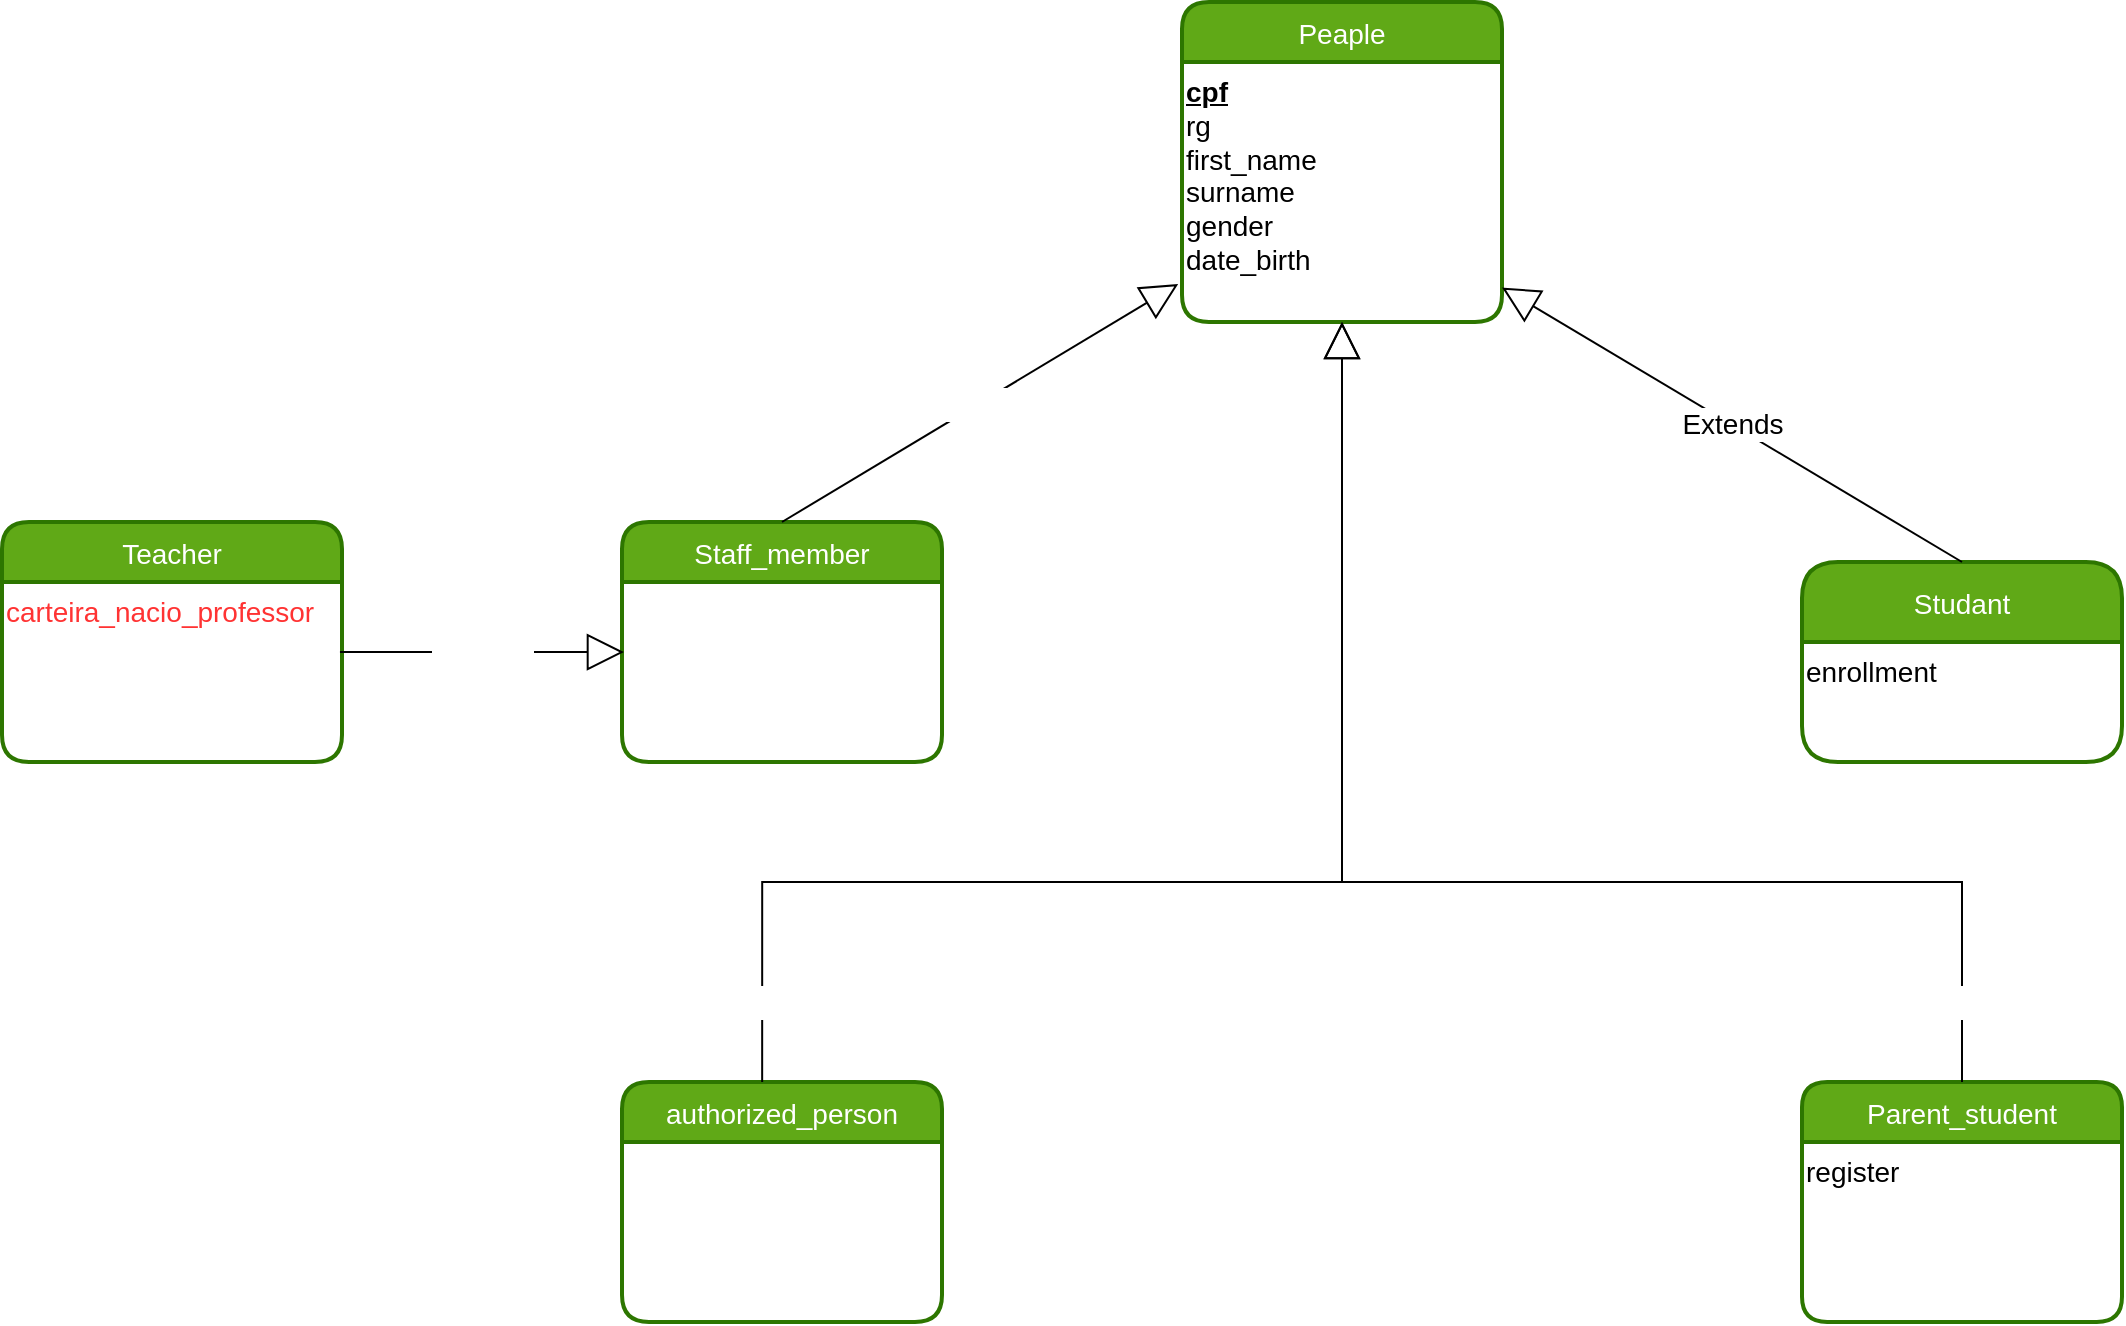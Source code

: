 <mxfile>
    <diagram id="AfMdnE-g4ZWjtciFe64G" name="Conceitual - Peaple">
        <mxGraphModel dx="2297" dy="659" grid="1" gridSize="10" guides="1" tooltips="1" connect="1" arrows="1" fold="1" page="1" pageScale="1" pageWidth="1100" pageHeight="850" math="0" shadow="0">
            <root>
                <mxCell id="0"/>
                <mxCell id="1" parent="0"/>
                <mxCell id="2" value="Peaple" style="swimlane;childLayout=stackLayout;horizontal=1;startSize=30;horizontalStack=0;rounded=1;fontSize=14;fontStyle=0;strokeWidth=2;resizeParent=0;resizeLast=1;shadow=0;dashed=0;align=center;labelBackgroundColor=none;labelBorderColor=none;fillColor=#60a917;fontColor=#ffffff;strokeColor=#2D7600;" vertex="1" parent="1">
                    <mxGeometry x="-490" y="30" width="160" height="160" as="geometry">
                        <mxRectangle x="310" y="50" width="80" height="30" as="alternateBounds"/>
                    </mxGeometry>
                </mxCell>
                <mxCell id="3" value="&lt;div style=&quot;font-size: 14px&quot;&gt;&lt;u&gt;&lt;font style=&quot;font-size: 14px&quot;&gt;&lt;b&gt;cpf&lt;/b&gt;&lt;/font&gt;&lt;/u&gt;&lt;/div&gt;&lt;div style=&quot;font-size: 14px&quot;&gt;&lt;span&gt;&lt;font style=&quot;font-size: 14px&quot;&gt;rg&lt;/font&gt;&lt;/span&gt;&lt;/div&gt;&lt;div style=&quot;font-size: 14px&quot;&gt;&lt;span&gt;&lt;font style=&quot;font-size: 14px&quot;&gt;first_name&lt;/font&gt;&lt;/span&gt;&lt;/div&gt;&lt;div style=&quot;font-size: 14px&quot;&gt;&lt;font style=&quot;font-size: 14px&quot;&gt;surname&lt;/font&gt;&lt;/div&gt;&lt;div style=&quot;font-size: 14px&quot;&gt;&lt;font style=&quot;font-size: 14px&quot;&gt;gender&lt;/font&gt;&lt;/div&gt;&lt;div style=&quot;font-size: 14px&quot;&gt;&lt;font style=&quot;font-size: 14px&quot;&gt;date_birth&lt;br&gt;&lt;/font&gt;&lt;/div&gt;" style="text;html=1;align=left;verticalAlign=top;resizable=0;points=[];autosize=1;strokeColor=none;fillColor=none;" vertex="1" parent="2">
                    <mxGeometry y="30" width="160" height="130" as="geometry"/>
                </mxCell>
                <mxCell id="4" value="Studant" style="swimlane;childLayout=stackLayout;horizontal=1;startSize=40;horizontalStack=0;rounded=1;fontSize=14;fontStyle=0;strokeWidth=2;resizeParent=0;resizeLast=1;shadow=0;dashed=0;align=center;fillColor=#60a917;fontColor=#ffffff;strokeColor=#2D7600;" vertex="1" parent="1">
                    <mxGeometry x="-180" y="310" width="160" height="100" as="geometry"/>
                </mxCell>
                <mxCell id="5" value="enrollment" style="text;html=1;align=left;verticalAlign=top;resizable=0;points=[];autosize=1;strokeColor=none;fillColor=none;fontSize=14;" vertex="1" parent="4">
                    <mxGeometry y="40" width="160" height="60" as="geometry"/>
                </mxCell>
                <mxCell id="6" value="Teacher" style="swimlane;childLayout=stackLayout;horizontal=1;startSize=30;horizontalStack=0;rounded=1;fontSize=14;fontStyle=0;strokeWidth=2;resizeParent=0;resizeLast=1;shadow=0;dashed=0;align=center;fillColor=#60a917;fontColor=#ffffff;strokeColor=#2D7600;" vertex="1" parent="1">
                    <mxGeometry x="-1080" y="290" width="170" height="120" as="geometry"/>
                </mxCell>
                <mxCell id="7" value="&lt;font color=&quot;#ff3333&quot;&gt;carteira_nacio_professor&lt;/font&gt;" style="text;html=1;align=left;verticalAlign=top;resizable=0;points=[];autosize=1;strokeColor=none;fillColor=none;fontSize=14;" vertex="1" parent="6">
                    <mxGeometry y="30" width="170" height="90" as="geometry"/>
                </mxCell>
                <mxCell id="8" value="Extends" style="endArrow=block;endSize=16;endFill=0;html=1;rounded=0;fontSize=14;exitX=0.5;exitY=0;exitDx=0;exitDy=0;" edge="1" parent="1" source="4" target="3">
                    <mxGeometry width="160" relative="1" as="geometry">
                        <mxPoint x="-160" y="320" as="sourcePoint"/>
                        <mxPoint y="320" as="targetPoint"/>
                    </mxGeometry>
                </mxCell>
                <mxCell id="9" value="authorized_person" style="swimlane;childLayout=stackLayout;horizontal=1;startSize=30;horizontalStack=0;rounded=1;fontSize=14;fontStyle=0;strokeWidth=2;resizeParent=0;resizeLast=1;shadow=0;dashed=0;align=center;labelBackgroundColor=none;labelBorderColor=none;fillColor=#60a917;fontColor=#ffffff;strokeColor=#2D7600;" vertex="1" parent="1">
                    <mxGeometry x="-770" y="570" width="160" height="120" as="geometry"/>
                </mxCell>
                <mxCell id="10" value="&lt;font color=&quot;#ffffff&quot;&gt;register&lt;/font&gt;" style="text;html=1;align=left;verticalAlign=top;resizable=0;points=[];autosize=1;strokeColor=none;fillColor=none;fontSize=14;fontColor=#97D077;" vertex="1" parent="9">
                    <mxGeometry y="30" width="160" height="90" as="geometry"/>
                </mxCell>
                <mxCell id="11" value="Parent_student" style="swimlane;childLayout=stackLayout;horizontal=1;startSize=30;horizontalStack=0;rounded=1;fontSize=14;fontStyle=0;strokeWidth=2;resizeParent=0;resizeLast=1;shadow=0;dashed=0;align=center;labelBackgroundColor=none;labelBorderColor=none;glass=0;sketch=0;swimlaneLine=1;fillColor=#60a917;fontColor=#ffffff;strokeColor=#2D7600;arcSize=14;" vertex="1" parent="1">
                    <mxGeometry x="-180" y="570" width="160" height="120" as="geometry"/>
                </mxCell>
                <mxCell id="12" value="register" style="text;html=1;align=left;verticalAlign=top;resizable=0;points=[];autosize=1;fontSize=14;" vertex="1" parent="11">
                    <mxGeometry y="30" width="160" height="90" as="geometry"/>
                </mxCell>
                <mxCell id="13" value="&lt;font color=&quot;#ffffff&quot;&gt;Extends&lt;/font&gt;" style="endArrow=block;endSize=16;endFill=0;html=1;rounded=0;fontSize=14;fontColor=#000000;exitX=0.438;exitY=0;exitDx=0;exitDy=0;exitPerimeter=0;edgeStyle=orthogonalEdgeStyle;" edge="1" parent="1" source="9" target="3">
                    <mxGeometry x="-0.881" width="160" relative="1" as="geometry">
                        <mxPoint x="-230" y="350" as="sourcePoint"/>
                        <mxPoint x="-70" y="350" as="targetPoint"/>
                        <Array as="points">
                            <mxPoint x="-700" y="470"/>
                            <mxPoint x="-410" y="470"/>
                        </Array>
                        <mxPoint as="offset"/>
                    </mxGeometry>
                </mxCell>
                <mxCell id="14" value="&lt;font color=&quot;#ffffff&quot;&gt;Extends&lt;/font&gt;" style="endArrow=block;endSize=16;endFill=0;html=1;rounded=0;fontSize=14;fontColor=#000000;exitX=0.5;exitY=0;exitDx=0;exitDy=0;edgeStyle=orthogonalEdgeStyle;" edge="1" parent="1" source="11">
                    <mxGeometry x="-0.884" width="160" relative="1" as="geometry">
                        <mxPoint x="-230" y="310" as="sourcePoint"/>
                        <mxPoint x="-410" y="190" as="targetPoint"/>
                        <Array as="points">
                            <mxPoint x="-100" y="470"/>
                            <mxPoint x="-410" y="470"/>
                        </Array>
                        <mxPoint as="offset"/>
                    </mxGeometry>
                </mxCell>
                <mxCell id="15" value="Staff_member" style="swimlane;childLayout=stackLayout;horizontal=1;startSize=30;horizontalStack=0;rounded=1;fontSize=14;fontStyle=0;strokeWidth=2;resizeParent=0;resizeLast=1;shadow=0;dashed=0;align=center;glass=0;labelBackgroundColor=none;labelBorderColor=none;sketch=0;fontColor=#ffffff;fillColor=#60a917;strokeColor=#2D7600;" vertex="1" parent="1">
                    <mxGeometry x="-770" y="290" width="160" height="120" as="geometry"/>
                </mxCell>
                <mxCell id="16" value="&lt;font color=&quot;#ffffff&quot;&gt;ctps&lt;br&gt;pis&lt;/font&gt;" style="text;html=1;align=left;verticalAlign=top;resizable=0;points=[];autosize=1;strokeColor=none;fillColor=none;fontSize=14;fontColor=#FF3333;" vertex="1" parent="15">
                    <mxGeometry y="30" width="160" height="90" as="geometry"/>
                </mxCell>
                <mxCell id="17" value="&lt;font color=&quot;#ffffff&quot;&gt;Extends&lt;/font&gt;" style="endArrow=block;endSize=16;endFill=0;html=1;rounded=0;fontSize=14;fontColor=#000000;entryX=-0.012;entryY=0.854;entryDx=0;entryDy=0;entryPerimeter=0;exitX=0.5;exitY=0;exitDx=0;exitDy=0;" edge="1" parent="1" source="15" target="3">
                    <mxGeometry width="160" relative="1" as="geometry">
                        <mxPoint x="-660" y="410" as="sourcePoint"/>
                        <mxPoint x="-500" y="410" as="targetPoint"/>
                    </mxGeometry>
                </mxCell>
                <mxCell id="18" value="&lt;font color=&quot;#ffffff&quot;&gt;Extends&lt;/font&gt;" style="endArrow=block;endSize=16;endFill=0;html=1;rounded=0;fontSize=14;fontColor=#000000;exitX=0.994;exitY=0.389;exitDx=0;exitDy=0;exitPerimeter=0;entryX=0.006;entryY=0.389;entryDx=0;entryDy=0;entryPerimeter=0;" edge="1" parent="1" source="7" target="16">
                    <mxGeometry width="160" relative="1" as="geometry">
                        <mxPoint x="-660" y="410" as="sourcePoint"/>
                        <mxPoint x="-500" y="410" as="targetPoint"/>
                    </mxGeometry>
                </mxCell>
            </root>
        </mxGraphModel>
    </diagram>
    <diagram id="pSEHbn4MYelLucld0nCO" name="Parent">
        <mxGraphModel dx="2253" dy="329" grid="1" gridSize="10" guides="1" tooltips="1" connect="1" arrows="1" fold="1" page="1" pageScale="1" pageWidth="827" pageHeight="1169" math="0" shadow="0">
            <root>
                <mxCell id="Catww3blxHvyXf62gdcK-0"/>
                <mxCell id="Catww3blxHvyXf62gdcK-1" parent="Catww3blxHvyXf62gdcK-0"/>
                <mxCell id="dPK-7Pq9csTcs9CNnk73-0" value="student" style="swimlane;childLayout=stackLayout;horizontal=1;startSize=40;horizontalStack=0;rounded=1;fontSize=14;fontStyle=0;strokeWidth=2;resizeParent=0;resizeLast=1;shadow=0;dashed=0;align=center;fillColor=#60a917;fontColor=#ffffff;strokeColor=#2D7600;arcSize=6;" vertex="1" parent="Catww3blxHvyXf62gdcK-1">
                    <mxGeometry x="-1050" y="56" width="160" height="150" as="geometry"/>
                </mxCell>
                <mxCell id="dPK-7Pq9csTcs9CNnk73-1" value="&lt;u&gt;cpf&lt;/u&gt;&lt;br&gt;enrollment&lt;br&gt;first_name&lt;br&gt;surname&lt;br&gt;gender&lt;br&gt;date_birth" style="text;html=1;align=left;verticalAlign=top;resizable=0;points=[];autosize=1;strokeColor=none;fillColor=none;fontSize=14;" vertex="1" parent="dPK-7Pq9csTcs9CNnk73-0">
                    <mxGeometry y="40" width="160" height="110" as="geometry"/>
                </mxCell>
                <mxCell id="dPK-7Pq9csTcs9CNnk73-2" value="address" style="shape=table;startSize=30;container=1;collapsible=1;childLayout=tableLayout;fixedRows=1;rowLines=0;fontStyle=1;align=center;resizeLast=1;fontFamily=Helvetica;fillColor=#60a917;strokeColor=#2D7600;fontColor=#ffffff;gradientDirection=radial;rounded=1;fontSize=14;" vertex="1" parent="Catww3blxHvyXf62gdcK-1">
                    <mxGeometry x="-1325.5" y="218" width="180" height="310" as="geometry"/>
                </mxCell>
                <mxCell id="dPK-7Pq9csTcs9CNnk73-3" value="" style="shape=tableRow;horizontal=0;startSize=0;swimlaneHead=0;swimlaneBody=0;fillColor=none;collapsible=0;dropTarget=0;points=[[0,0.5],[1,0.5]];portConstraint=eastwest;top=0;left=0;right=0;bottom=1;fontSize=14;" vertex="1" parent="dPK-7Pq9csTcs9CNnk73-2">
                    <mxGeometry y="30" width="180" height="30" as="geometry"/>
                </mxCell>
                <mxCell id="dPK-7Pq9csTcs9CNnk73-4" value="" style="shape=partialRectangle;connectable=0;fillColor=none;top=0;left=0;bottom=0;right=0;fontStyle=1;overflow=hidden;fontSize=14;" vertex="1" parent="dPK-7Pq9csTcs9CNnk73-3">
                    <mxGeometry width="30" height="30" as="geometry">
                        <mxRectangle width="30" height="30" as="alternateBounds"/>
                    </mxGeometry>
                </mxCell>
                <mxCell id="dPK-7Pq9csTcs9CNnk73-5" value="id" style="shape=partialRectangle;connectable=0;fillColor=none;top=0;left=0;bottom=0;right=0;align=left;spacingLeft=6;fontStyle=5;overflow=hidden;fontSize=14;" vertex="1" parent="dPK-7Pq9csTcs9CNnk73-3">
                    <mxGeometry x="30" width="150" height="30" as="geometry">
                        <mxRectangle width="150" height="30" as="alternateBounds"/>
                    </mxGeometry>
                </mxCell>
                <mxCell id="dPK-7Pq9csTcs9CNnk73-6" value="" style="shape=tableRow;horizontal=0;startSize=0;swimlaneHead=0;swimlaneBody=0;fillColor=none;collapsible=0;dropTarget=0;points=[[0,0.5],[1,0.5]];portConstraint=eastwest;top=0;left=0;right=0;bottom=0;fontSize=14;" vertex="1" parent="dPK-7Pq9csTcs9CNnk73-2">
                    <mxGeometry y="60" width="180" height="30" as="geometry"/>
                </mxCell>
                <mxCell id="dPK-7Pq9csTcs9CNnk73-7" value="" style="shape=partialRectangle;connectable=0;fillColor=none;top=0;left=0;bottom=0;right=0;editable=1;overflow=hidden;fontSize=14;" vertex="1" parent="dPK-7Pq9csTcs9CNnk73-6">
                    <mxGeometry width="30" height="30" as="geometry">
                        <mxRectangle width="30" height="30" as="alternateBounds"/>
                    </mxGeometry>
                </mxCell>
                <mxCell id="dPK-7Pq9csTcs9CNnk73-8" value="public_place" style="shape=partialRectangle;connectable=0;fillColor=none;top=0;left=0;bottom=0;right=0;align=left;spacingLeft=6;overflow=hidden;fontSize=14;" vertex="1" parent="dPK-7Pq9csTcs9CNnk73-6">
                    <mxGeometry x="30" width="150" height="30" as="geometry">
                        <mxRectangle width="150" height="30" as="alternateBounds"/>
                    </mxGeometry>
                </mxCell>
                <mxCell id="dPK-7Pq9csTcs9CNnk73-9" value="" style="shape=tableRow;horizontal=0;startSize=0;swimlaneHead=0;swimlaneBody=0;fillColor=none;collapsible=0;dropTarget=0;points=[[0,0.5],[1,0.5]];portConstraint=eastwest;top=0;left=0;right=0;bottom=0;fontSize=14;" vertex="1" parent="dPK-7Pq9csTcs9CNnk73-2">
                    <mxGeometry y="90" width="180" height="30" as="geometry"/>
                </mxCell>
                <mxCell id="dPK-7Pq9csTcs9CNnk73-10" value="" style="shape=partialRectangle;connectable=0;fillColor=none;top=0;left=0;bottom=0;right=0;editable=1;overflow=hidden;fontSize=14;" vertex="1" parent="dPK-7Pq9csTcs9CNnk73-9">
                    <mxGeometry width="30" height="30" as="geometry">
                        <mxRectangle width="30" height="30" as="alternateBounds"/>
                    </mxGeometry>
                </mxCell>
                <mxCell id="dPK-7Pq9csTcs9CNnk73-11" value="addres_name" style="shape=partialRectangle;connectable=0;fillColor=none;top=0;left=0;bottom=0;right=0;align=left;spacingLeft=6;overflow=hidden;fontSize=14;" vertex="1" parent="dPK-7Pq9csTcs9CNnk73-9">
                    <mxGeometry x="30" width="150" height="30" as="geometry">
                        <mxRectangle width="150" height="30" as="alternateBounds"/>
                    </mxGeometry>
                </mxCell>
                <mxCell id="dPK-7Pq9csTcs9CNnk73-12" value="" style="shape=tableRow;horizontal=0;startSize=0;swimlaneHead=0;swimlaneBody=0;fillColor=none;collapsible=0;dropTarget=0;points=[[0,0.5],[1,0.5]];portConstraint=eastwest;top=0;left=0;right=0;bottom=0;fontSize=14;" vertex="1" parent="dPK-7Pq9csTcs9CNnk73-2">
                    <mxGeometry y="120" width="180" height="30" as="geometry"/>
                </mxCell>
                <mxCell id="dPK-7Pq9csTcs9CNnk73-13" value="" style="shape=partialRectangle;connectable=0;fillColor=none;top=0;left=0;bottom=0;right=0;editable=1;overflow=hidden;fontSize=14;" vertex="1" parent="dPK-7Pq9csTcs9CNnk73-12">
                    <mxGeometry width="30" height="30" as="geometry">
                        <mxRectangle width="30" height="30" as="alternateBounds"/>
                    </mxGeometry>
                </mxCell>
                <mxCell id="dPK-7Pq9csTcs9CNnk73-14" value="number" style="shape=partialRectangle;connectable=0;fillColor=none;top=0;left=0;bottom=0;right=0;align=left;spacingLeft=6;overflow=hidden;fontSize=14;" vertex="1" parent="dPK-7Pq9csTcs9CNnk73-12">
                    <mxGeometry x="30" width="150" height="30" as="geometry">
                        <mxRectangle width="150" height="30" as="alternateBounds"/>
                    </mxGeometry>
                </mxCell>
                <mxCell id="dPK-7Pq9csTcs9CNnk73-15" value="" style="shape=tableRow;horizontal=0;startSize=0;swimlaneHead=0;swimlaneBody=0;fillColor=none;collapsible=0;dropTarget=0;points=[[0,0.5],[1,0.5]];portConstraint=eastwest;top=0;left=0;right=0;bottom=0;fontSize=14;" vertex="1" parent="dPK-7Pq9csTcs9CNnk73-2">
                    <mxGeometry y="150" width="180" height="30" as="geometry"/>
                </mxCell>
                <mxCell id="dPK-7Pq9csTcs9CNnk73-16" value="" style="shape=partialRectangle;connectable=0;fillColor=none;top=0;left=0;bottom=0;right=0;editable=1;overflow=hidden;fontSize=14;" vertex="1" parent="dPK-7Pq9csTcs9CNnk73-15">
                    <mxGeometry width="30" height="30" as="geometry">
                        <mxRectangle width="30" height="30" as="alternateBounds"/>
                    </mxGeometry>
                </mxCell>
                <mxCell id="dPK-7Pq9csTcs9CNnk73-17" value="cep" style="shape=partialRectangle;connectable=0;fillColor=none;top=0;left=0;bottom=0;right=0;align=left;spacingLeft=6;overflow=hidden;fontSize=14;" vertex="1" parent="dPK-7Pq9csTcs9CNnk73-15">
                    <mxGeometry x="30" width="150" height="30" as="geometry">
                        <mxRectangle width="150" height="30" as="alternateBounds"/>
                    </mxGeometry>
                </mxCell>
                <mxCell id="dPK-7Pq9csTcs9CNnk73-18" value="" style="shape=tableRow;horizontal=0;startSize=0;swimlaneHead=0;swimlaneBody=0;fillColor=none;collapsible=0;dropTarget=0;points=[[0,0.5],[1,0.5]];portConstraint=eastwest;top=0;left=0;right=0;bottom=0;fontSize=14;" vertex="1" parent="dPK-7Pq9csTcs9CNnk73-2">
                    <mxGeometry y="180" width="180" height="30" as="geometry"/>
                </mxCell>
                <mxCell id="dPK-7Pq9csTcs9CNnk73-19" value="" style="shape=partialRectangle;connectable=0;fillColor=none;top=0;left=0;bottom=0;right=0;editable=1;overflow=hidden;fontSize=14;" vertex="1" parent="dPK-7Pq9csTcs9CNnk73-18">
                    <mxGeometry width="30" height="30" as="geometry">
                        <mxRectangle width="30" height="30" as="alternateBounds"/>
                    </mxGeometry>
                </mxCell>
                <mxCell id="dPK-7Pq9csTcs9CNnk73-20" value="complement" style="shape=partialRectangle;connectable=0;fillColor=none;top=0;left=0;bottom=0;right=0;align=left;spacingLeft=6;overflow=hidden;fontSize=14;" vertex="1" parent="dPK-7Pq9csTcs9CNnk73-18">
                    <mxGeometry x="30" width="150" height="30" as="geometry">
                        <mxRectangle width="150" height="30" as="alternateBounds"/>
                    </mxGeometry>
                </mxCell>
                <mxCell id="dPK-7Pq9csTcs9CNnk73-21" value="" style="shape=tableRow;horizontal=0;startSize=0;swimlaneHead=0;swimlaneBody=0;fillColor=none;collapsible=0;dropTarget=0;points=[[0,0.5],[1,0.5]];portConstraint=eastwest;top=0;left=0;right=0;bottom=0;fontSize=14;" vertex="1" parent="dPK-7Pq9csTcs9CNnk73-2">
                    <mxGeometry y="210" width="180" height="30" as="geometry"/>
                </mxCell>
                <mxCell id="dPK-7Pq9csTcs9CNnk73-22" value="" style="shape=partialRectangle;connectable=0;fillColor=none;top=0;left=0;bottom=0;right=0;editable=1;overflow=hidden;fontSize=14;" vertex="1" parent="dPK-7Pq9csTcs9CNnk73-21">
                    <mxGeometry width="30" height="30" as="geometry">
                        <mxRectangle width="30" height="30" as="alternateBounds"/>
                    </mxGeometry>
                </mxCell>
                <mxCell id="dPK-7Pq9csTcs9CNnk73-23" value="neighborhood" style="shape=partialRectangle;connectable=0;fillColor=none;top=0;left=0;bottom=0;right=0;align=left;spacingLeft=6;overflow=hidden;fontSize=14;" vertex="1" parent="dPK-7Pq9csTcs9CNnk73-21">
                    <mxGeometry x="30" width="150" height="30" as="geometry">
                        <mxRectangle width="150" height="30" as="alternateBounds"/>
                    </mxGeometry>
                </mxCell>
                <mxCell id="dPK-7Pq9csTcs9CNnk73-24" value="" style="shape=tableRow;horizontal=0;startSize=0;swimlaneHead=0;swimlaneBody=0;fillColor=none;collapsible=0;dropTarget=0;points=[[0,0.5],[1,0.5]];portConstraint=eastwest;top=0;left=0;right=0;bottom=0;fontSize=14;" vertex="1" parent="dPK-7Pq9csTcs9CNnk73-2">
                    <mxGeometry y="240" width="180" height="30" as="geometry"/>
                </mxCell>
                <mxCell id="dPK-7Pq9csTcs9CNnk73-25" value="" style="shape=partialRectangle;connectable=0;fillColor=none;top=0;left=0;bottom=0;right=0;fontStyle=0;overflow=hidden;fontSize=14;" vertex="1" parent="dPK-7Pq9csTcs9CNnk73-24">
                    <mxGeometry width="30" height="30" as="geometry">
                        <mxRectangle width="30" height="30" as="alternateBounds"/>
                    </mxGeometry>
                </mxCell>
                <mxCell id="dPK-7Pq9csTcs9CNnk73-26" value="city" style="shape=partialRectangle;connectable=0;fillColor=none;top=0;left=0;bottom=0;right=0;align=left;spacingLeft=6;fontStyle=0;overflow=hidden;fontSize=14;" vertex="1" parent="dPK-7Pq9csTcs9CNnk73-24">
                    <mxGeometry x="30" width="150" height="30" as="geometry">
                        <mxRectangle width="150" height="30" as="alternateBounds"/>
                    </mxGeometry>
                </mxCell>
                <mxCell id="dPK-7Pq9csTcs9CNnk73-27" value="" style="shape=tableRow;horizontal=0;startSize=0;swimlaneHead=0;swimlaneBody=0;fillColor=none;collapsible=0;dropTarget=0;points=[[0,0.5],[1,0.5]];portConstraint=eastwest;top=0;left=0;right=0;bottom=0;fontSize=14;" vertex="1" parent="dPK-7Pq9csTcs9CNnk73-2">
                    <mxGeometry y="270" width="180" height="20" as="geometry"/>
                </mxCell>
                <mxCell id="dPK-7Pq9csTcs9CNnk73-28" value="" style="shape=partialRectangle;connectable=0;fillColor=none;top=0;left=0;bottom=0;right=0;fontStyle=0;overflow=hidden;fontSize=14;" vertex="1" parent="dPK-7Pq9csTcs9CNnk73-27">
                    <mxGeometry width="30" height="20" as="geometry">
                        <mxRectangle width="30" height="20" as="alternateBounds"/>
                    </mxGeometry>
                </mxCell>
                <mxCell id="dPK-7Pq9csTcs9CNnk73-29" value="country" style="shape=partialRectangle;connectable=0;fillColor=none;top=0;left=0;bottom=0;right=0;align=left;spacingLeft=6;fontStyle=0;overflow=hidden;fontSize=14;" vertex="1" parent="dPK-7Pq9csTcs9CNnk73-27">
                    <mxGeometry x="30" width="150" height="20" as="geometry">
                        <mxRectangle width="150" height="20" as="alternateBounds"/>
                    </mxGeometry>
                </mxCell>
                <mxCell id="dPK-7Pq9csTcs9CNnk73-30" value="" style="shape=tableRow;horizontal=0;startSize=0;swimlaneHead=0;swimlaneBody=0;fillColor=none;collapsible=0;dropTarget=0;points=[[0,0.5],[1,0.5]];portConstraint=eastwest;top=0;left=0;right=0;bottom=0;fontSize=14;" vertex="1" parent="dPK-7Pq9csTcs9CNnk73-2">
                    <mxGeometry y="290" width="180" height="20" as="geometry"/>
                </mxCell>
                <mxCell id="dPK-7Pq9csTcs9CNnk73-31" value="" style="shape=partialRectangle;connectable=0;fillColor=none;top=0;left=0;bottom=0;right=0;editable=1;overflow=hidden;fontSize=14;" vertex="1" parent="dPK-7Pq9csTcs9CNnk73-30">
                    <mxGeometry width="30" height="20" as="geometry">
                        <mxRectangle width="30" height="20" as="alternateBounds"/>
                    </mxGeometry>
                </mxCell>
                <mxCell id="dPK-7Pq9csTcs9CNnk73-32" value="" style="shape=partialRectangle;connectable=0;fillColor=none;top=0;left=0;bottom=0;right=0;align=left;spacingLeft=6;overflow=hidden;fontSize=14;" vertex="1" parent="dPK-7Pq9csTcs9CNnk73-30">
                    <mxGeometry x="30" width="150" height="20" as="geometry">
                        <mxRectangle width="150" height="20" as="alternateBounds"/>
                    </mxGeometry>
                </mxCell>
                <mxCell id="dPK-7Pq9csTcs9CNnk73-33" value="parent_student" style="swimlane;childLayout=stackLayout;horizontal=1;startSize=30;horizontalStack=0;rounded=1;fontSize=14;fontStyle=0;strokeWidth=2;resizeParent=0;resizeLast=1;shadow=0;dashed=0;align=center;labelBackgroundColor=none;labelBorderColor=none;glass=0;sketch=0;swimlaneLine=1;fillColor=#60a917;fontColor=#ffffff;strokeColor=#2D7600;arcSize=14;" vertex="1" parent="Catww3blxHvyXf62gdcK-1">
                    <mxGeometry x="-1580" y="50" width="160" height="160" as="geometry"/>
                </mxCell>
                <mxCell id="dPK-7Pq9csTcs9CNnk73-34" value="&lt;u&gt;cpf&lt;br&gt;&lt;/u&gt;register&lt;br&gt;first_name&lt;br&gt;surname&lt;br&gt;gender&lt;br&gt;date_birth" style="text;html=1;align=left;verticalAlign=top;resizable=0;points=[];autosize=1;fontSize=14;" vertex="1" parent="dPK-7Pq9csTcs9CNnk73-33">
                    <mxGeometry y="30" width="160" height="130" as="geometry"/>
                </mxCell>
                <mxCell id="dPK-7Pq9csTcs9CNnk73-35" value="&lt;span style=&quot;font-weight: 700;&quot;&gt;responsible&lt;/span&gt;" style="shape=rhombus;perimeter=rhombusPerimeter;whiteSpace=wrap;html=1;align=center;fontSize=22;" vertex="1" parent="Catww3blxHvyXf62gdcK-1">
                    <mxGeometry x="-1337" y="91" width="203" height="80" as="geometry"/>
                </mxCell>
                <mxCell id="dPK-7Pq9csTcs9CNnk73-36" value="" style="edgeStyle=entityRelationEdgeStyle;fontSize=12;html=1;endArrow=ERoneToMany;rounded=0;entryX=0;entryY=0.5;entryDx=0;entryDy=0;exitX=1;exitY=0.5;exitDx=0;exitDy=0;" edge="1" parent="Catww3blxHvyXf62gdcK-1" source="dPK-7Pq9csTcs9CNnk73-35" target="dPK-7Pq9csTcs9CNnk73-0">
                    <mxGeometry width="100" height="100" relative="1" as="geometry">
                        <mxPoint x="-1254" y="41" as="sourcePoint"/>
                        <mxPoint x="-1154" y="-59" as="targetPoint"/>
                    </mxGeometry>
                </mxCell>
                <mxCell id="dPK-7Pq9csTcs9CNnk73-37" value="" style="edgeStyle=entityRelationEdgeStyle;fontSize=12;html=1;endArrow=ERoneToMany;rounded=0;entryX=1.007;entryY=0.39;entryDx=0;entryDy=0;entryPerimeter=0;exitX=0;exitY=0.5;exitDx=0;exitDy=0;" edge="1" parent="Catww3blxHvyXf62gdcK-1" source="dPK-7Pq9csTcs9CNnk73-35" target="dPK-7Pq9csTcs9CNnk73-34">
                    <mxGeometry width="100" height="100" relative="1" as="geometry">
                        <mxPoint x="-1254" y="41" as="sourcePoint"/>
                        <mxPoint x="-1154" y="-59" as="targetPoint"/>
                    </mxGeometry>
                </mxCell>
                <mxCell id="3YdDR4Ux1pDOxm6yxypZ-291" value="" style="edgeStyle=elbowEdgeStyle;elbow=horizontal;endArrow=classic;html=1;rounded=0;fontSize=22;entryX=0.077;entryY=-0.039;entryDx=0;entryDy=0;exitX=0.185;exitY=0.219;exitDx=0;exitDy=0;exitPerimeter=0;entryPerimeter=0;" edge="1" parent="Catww3blxHvyXf62gdcK-1" source="3YdDR4Ux1pDOxm6yxypZ-271">
                    <mxGeometry width="50" height="50" relative="1" as="geometry">
                        <mxPoint x="-76.5" y="970" as="sourcePoint"/>
                        <mxPoint x="-587.66" y="1101.83" as="targetPoint"/>
                        <Array as="points">
                            <mxPoint x="-496.5" y="1030"/>
                        </Array>
                    </mxGeometry>
                </mxCell>
                <mxCell id="3YdDR4Ux1pDOxm6yxypZ-292" value="" style="edgeStyle=elbowEdgeStyle;elbow=horizontal;endArrow=classic;html=1;rounded=0;fontSize=22;exitX=0.481;exitY=-0.094;exitDx=0;exitDy=0;exitPerimeter=0;entryX=0.071;entryY=0.028;entryDx=0;entryDy=0;entryPerimeter=0;" edge="1" parent="Catww3blxHvyXf62gdcK-1" source="3YdDR4Ux1pDOxm6yxypZ-271">
                    <mxGeometry width="50" height="50" relative="1" as="geometry">
                        <mxPoint x="-76.5" y="970" as="sourcePoint"/>
                        <mxPoint x="199.82" y="1103.84" as="targetPoint"/>
                        <Array as="points">
                            <mxPoint x="123.5" y="1030"/>
                            <mxPoint x="267.5" y="1030"/>
                        </Array>
                    </mxGeometry>
                </mxCell>
                <mxCell id="SVlVLu6Halhj_VPUHmY0-0" value="resides" style="shape=rhombus;perimeter=rhombusPerimeter;whiteSpace=wrap;html=1;align=center;labelBackgroundColor=none;fontColor=#FFFFFF;strokeColor=default;strokeWidth=1;fillColor=default;" vertex="1" parent="Catww3blxHvyXf62gdcK-1">
                    <mxGeometry x="-1560" y="340" width="120" height="60" as="geometry"/>
                </mxCell>
                <mxCell id="SVlVLu6Halhj_VPUHmY0-1" value="" style="fontSize=12;html=1;endArrow=ERmandOne;fontColor=#FFFFFF;exitX=0.5;exitY=0;exitDx=0;exitDy=0;" edge="1" parent="Catww3blxHvyXf62gdcK-1" source="SVlVLu6Halhj_VPUHmY0-0" target="dPK-7Pq9csTcs9CNnk73-34">
                    <mxGeometry width="100" height="100" relative="1" as="geometry">
                        <mxPoint x="-1423.5" y="406" as="sourcePoint"/>
                        <mxPoint x="-1323.5" y="306" as="targetPoint"/>
                    </mxGeometry>
                </mxCell>
                <mxCell id="SVlVLu6Halhj_VPUHmY0-2" value="" style="fontSize=12;html=1;endArrow=ERmandOne;fontColor=#FFFFFF;exitX=1;exitY=0.5;exitDx=0;exitDy=0;entryX=-0.007;entryY=0.067;entryDx=0;entryDy=0;entryPerimeter=0;" edge="1" parent="Catww3blxHvyXf62gdcK-1" source="SVlVLu6Halhj_VPUHmY0-0" target="dPK-7Pq9csTcs9CNnk73-15">
                    <mxGeometry width="100" height="100" relative="1" as="geometry">
                        <mxPoint x="-1497.5" y="320" as="sourcePoint"/>
                        <mxPoint x="-1397.5" y="220" as="targetPoint"/>
                    </mxGeometry>
                </mxCell>
                <mxCell id="SVlVLu6Halhj_VPUHmY0-23" value="&lt;table border=&quot;1&quot; width=&quot;100%&quot; cellpadding=&quot;4&quot; style=&quot;width: 100% ; height: 100% ; border-collapse: collapse ; font-size: 18px&quot;&gt;&lt;tbody style=&quot;font-size: 18px&quot;&gt;&lt;tr style=&quot;font-size: 18px&quot;&gt;&lt;th align=&quot;center&quot; style=&quot;font-size: 18px&quot;&gt;Modelo Físico&lt;/th&gt;&lt;/tr&gt;&lt;tr style=&quot;font-size: 18px&quot;&gt;&lt;td&gt;&lt;br style=&quot;font-size: 18px&quot;&gt;&lt;b&gt;parent_studan&lt;/b&gt;&lt;span&gt;t(&lt;/span&gt;&lt;u&gt;cpf&lt;/u&gt;&lt;span&gt;, register, first_name, surname, gender, date_birth, address_id)&lt;/span&gt;&lt;br&gt;address_id reference&lt;span&gt;&amp;nbsp;&lt;/span&gt;&lt;b&gt;address&lt;/b&gt;&lt;span&gt;(&lt;/span&gt;&lt;u&gt;id&lt;/u&gt;&lt;span&gt;)&lt;br&gt;&lt;/span&gt;&lt;br&gt;&lt;b&gt;student&lt;/b&gt;&lt;span&gt;(&lt;/span&gt;&lt;u&gt;cpf&lt;/u&gt;&lt;span&gt;, enrollment, first_name, surname, gender, date_birth)&lt;/span&gt;&lt;br&gt;&lt;b&gt;address&lt;/b&gt;&lt;span&gt;(&lt;/span&gt;&lt;u&gt;id&lt;/u&gt;&lt;span&gt;, public_place, address_name, number, cep, complement, neighborhood, city, country)&lt;/span&gt;&lt;br&gt;&lt;b&gt;&lt;br&gt;responsible&lt;/b&gt;&lt;span&gt;(&lt;/span&gt;&lt;u&gt;parent_cpf&lt;/u&gt;&lt;span&gt;, &lt;/span&gt;&lt;u&gt;student_cpf&lt;/u&gt;&lt;span&gt;)&lt;br&gt;&lt;/span&gt;parent_cpf reference&amp;nbsp;&lt;b&gt;parent_student&lt;/b&gt;(&lt;u&gt;cpf)&lt;br&gt;&lt;/u&gt;student_cpf reference&amp;nbsp;&lt;b&gt;student&lt;/b&gt;(&lt;u&gt;cpf&lt;/u&gt;)&lt;br&gt;&lt;br style=&quot;font-size: 18px&quot;&gt;&lt;/td&gt;&lt;/tr&gt;&lt;tr style=&quot;font-size: 18px&quot;&gt;&lt;td style=&quot;font-size: 18px&quot;&gt;&lt;br style=&quot;font-size: 18px&quot;&gt;&lt;/td&gt;&lt;/tr&gt;&lt;/tbody&gt;&lt;/table&gt;" style="text;html=1;strokeColor=default;fillColor=none;overflow=fill;labelBackgroundColor=none;fontColor=#FFFFFF;fontSize=18;strokeWidth=3;" vertex="1" parent="Catww3blxHvyXf62gdcK-1">
                    <mxGeometry x="-1635" y="650" width="790" height="370" as="geometry"/>
                </mxCell>
            </root>
        </mxGraphModel>
    </diagram>
</mxfile>